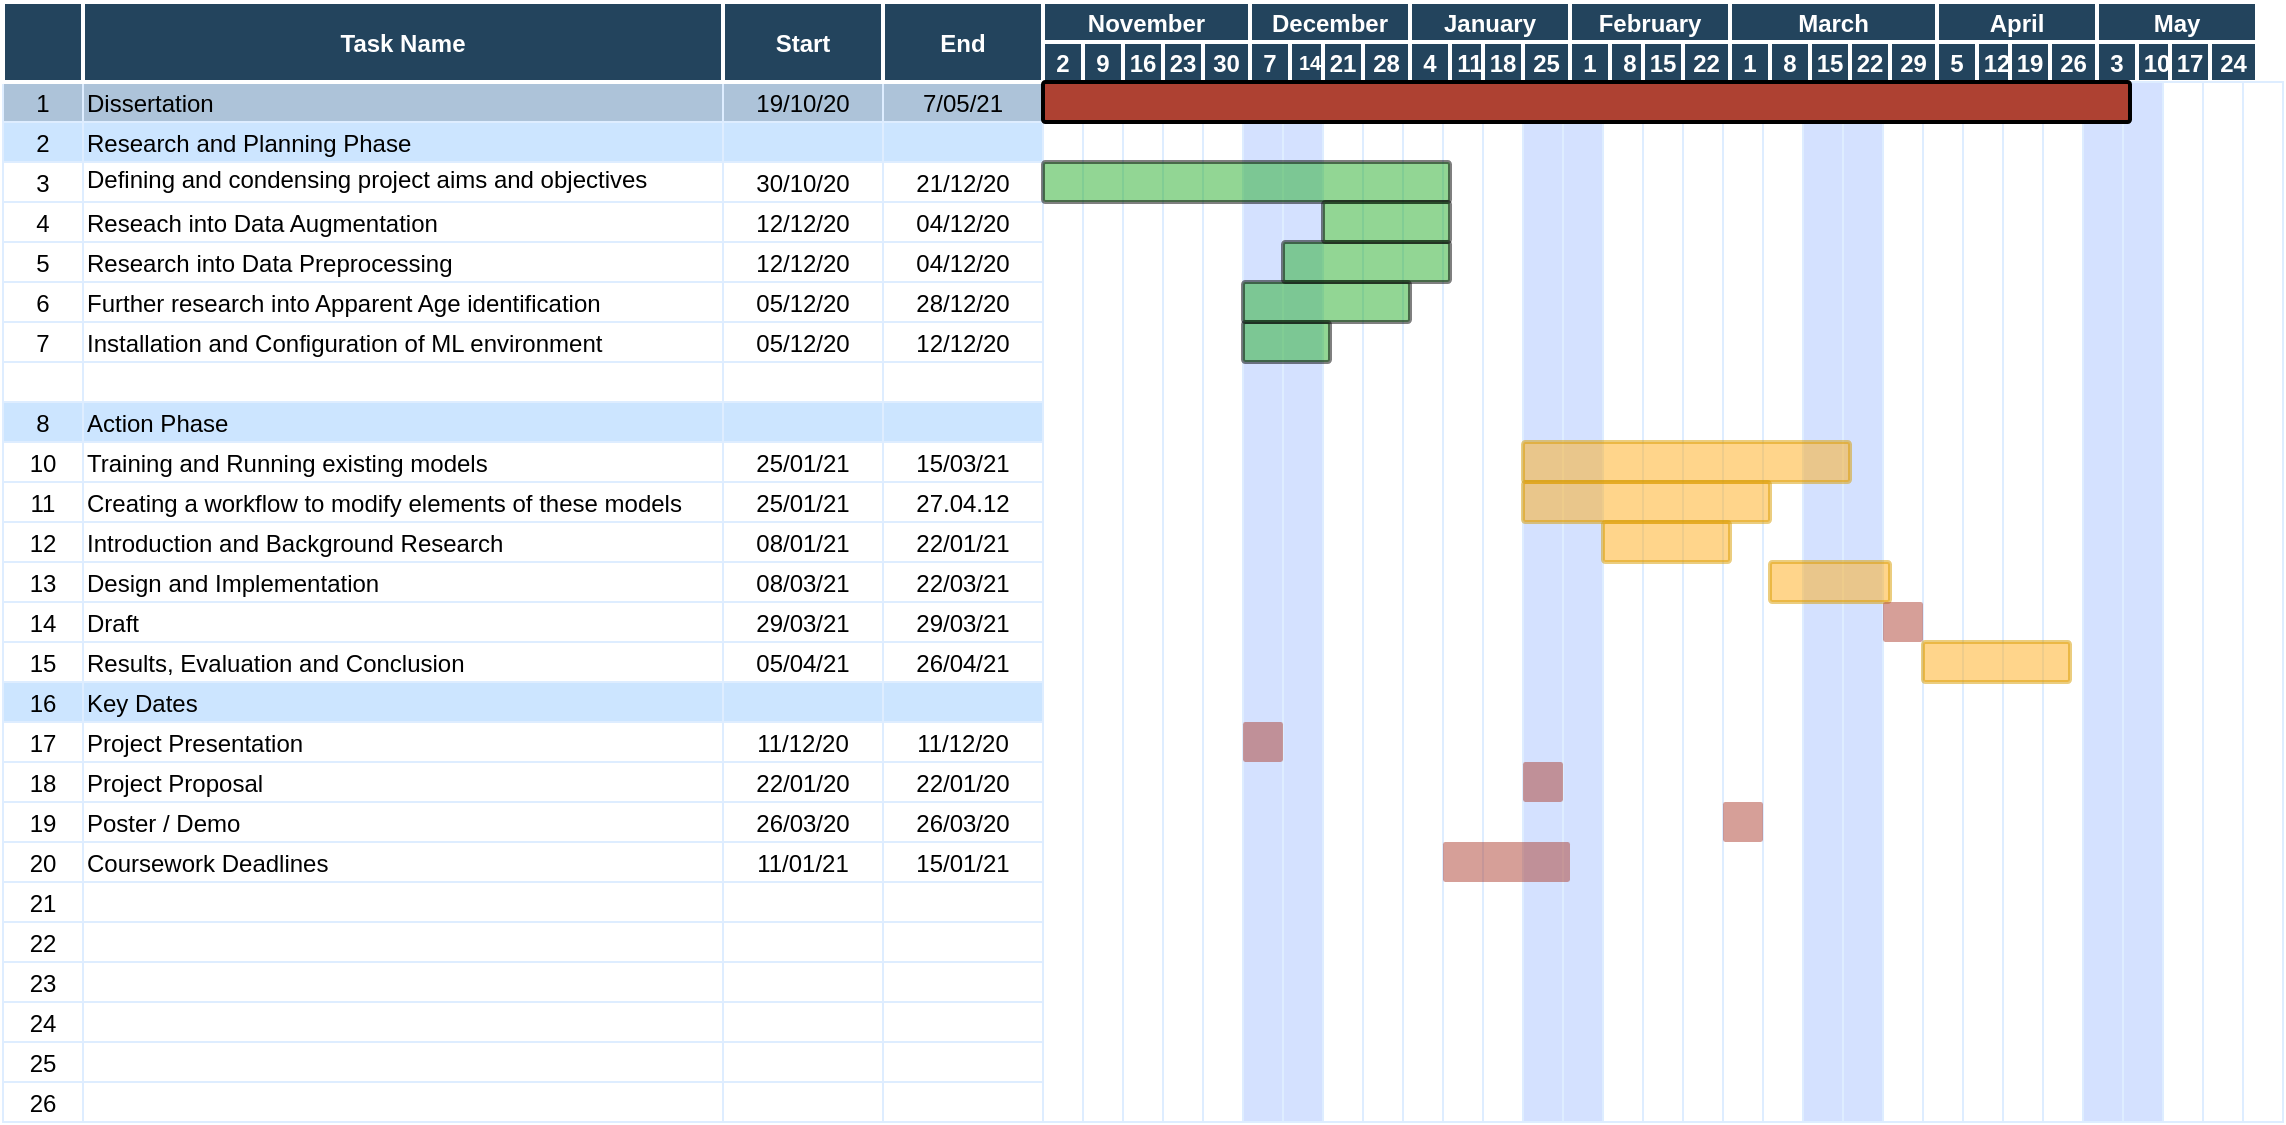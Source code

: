 <mxfile version="13.10.4" type="github">
  <diagram name="Page-1" id="8378b5f6-a2b2-b727-a746-972ab9d02e00">
    <mxGraphModel dx="1422" dy="781" grid="1" gridSize="10" guides="1" tooltips="1" connect="0" arrows="1" fold="1" page="1" pageScale="1.5" pageWidth="1169" pageHeight="827" background="#ffffff" math="0" shadow="0">
      <root>
        <mxCell id="0" />
        <mxCell id="1" parent="0" />
        <mxCell id="rIeb-zv8TYmmCxC6LYO3-326" value="" style="strokeColor=#DEEDFF;fillColor=#D4E1FF" vertex="1" parent="1">
          <mxGeometry x="786.5" y="380.0" width="20" height="520" as="geometry" />
        </mxCell>
        <mxCell id="rIeb-zv8TYmmCxC6LYO3-327" value="" style="strokeColor=#DEEDFF;fillColor=#D4E1FF" vertex="1" parent="1">
          <mxGeometry x="806.5" y="380.0" width="20" height="520" as="geometry" />
        </mxCell>
        <mxCell id="rIeb-zv8TYmmCxC6LYO3-318" value="10" style="fillColor=#23445D;strokeColor=#FFFFFF;strokeWidth=2;fontColor=#FFFFFF;fontStyle=1" vertex="1" parent="1">
          <mxGeometry x="1233.5" y="360.0" width="20" height="20" as="geometry" />
        </mxCell>
        <mxCell id="rIeb-zv8TYmmCxC6LYO3-319" value="17" style="fillColor=#23445D;strokeColor=#FFFFFF;strokeWidth=2;fontColor=#FFFFFF;fontStyle=1" vertex="1" parent="1">
          <mxGeometry x="1250.0" y="360.0" width="20" height="20" as="geometry" />
        </mxCell>
        <mxCell id="rIeb-zv8TYmmCxC6LYO3-320" value="24" style="fillColor=#23445D;strokeColor=#FFFFFF;strokeWidth=2;fontColor=#FFFFFF;fontStyle=1" vertex="1" parent="1">
          <mxGeometry x="1270" y="360" width="23.5" height="20" as="geometry" />
        </mxCell>
        <mxCell id="rIeb-zv8TYmmCxC6LYO3-304" value="22" style="fillColor=#23445D;strokeColor=#FFFFFF;strokeWidth=2;fontColor=#FFFFFF;fontStyle=1" vertex="1" parent="1">
          <mxGeometry x="1006.5" y="360" width="23.5" height="20" as="geometry" />
        </mxCell>
        <mxCell id="rIeb-zv8TYmmCxC6LYO3-306" value="1" style="fillColor=#23445D;strokeColor=#FFFFFF;strokeWidth=2;fontColor=#FFFFFF;fontStyle=1" vertex="1" parent="1">
          <mxGeometry x="1030.0" y="360.0" width="20" height="20" as="geometry" />
        </mxCell>
        <mxCell id="rIeb-zv8TYmmCxC6LYO3-307" value="8" style="fillColor=#23445D;strokeColor=#FFFFFF;strokeWidth=2;fontColor=#FFFFFF;fontStyle=1" vertex="1" parent="1">
          <mxGeometry x="1050.0" y="360.0" width="20" height="20" as="geometry" />
        </mxCell>
        <mxCell id="rIeb-zv8TYmmCxC6LYO3-308" value="15" style="fillColor=#23445D;strokeColor=#FFFFFF;strokeWidth=2;fontColor=#FFFFFF;fontStyle=1" vertex="1" parent="1">
          <mxGeometry x="1070.0" y="360.0" width="20" height="20" as="geometry" />
        </mxCell>
        <mxCell id="rIeb-zv8TYmmCxC6LYO3-309" value="22" style="fillColor=#23445D;strokeColor=#FFFFFF;strokeWidth=2;fontColor=#FFFFFF;fontStyle=1" vertex="1" parent="1">
          <mxGeometry x="1090.0" y="360.0" width="20" height="20" as="geometry" />
        </mxCell>
        <mxCell id="rIeb-zv8TYmmCxC6LYO3-310" value="29" style="fillColor=#23445D;strokeColor=#FFFFFF;strokeWidth=2;fontColor=#FFFFFF;fontStyle=1" vertex="1" parent="1">
          <mxGeometry x="1110" y="360" width="23.5" height="20" as="geometry" />
        </mxCell>
        <mxCell id="rIeb-zv8TYmmCxC6LYO3-312" value="5" style="fillColor=#23445D;strokeColor=#FFFFFF;strokeWidth=2;fontColor=#FFFFFF;fontStyle=1" vertex="1" parent="1">
          <mxGeometry x="1133.5" y="360.0" width="20" height="20" as="geometry" />
        </mxCell>
        <mxCell id="rIeb-zv8TYmmCxC6LYO3-313" value="12" style="fillColor=#23445D;strokeColor=#FFFFFF;strokeWidth=2;fontColor=#FFFFFF;fontStyle=1" vertex="1" parent="1">
          <mxGeometry x="1153.5" y="360.0" width="20" height="20" as="geometry" />
        </mxCell>
        <mxCell id="rIeb-zv8TYmmCxC6LYO3-314" value="19" style="fillColor=#23445D;strokeColor=#FFFFFF;strokeWidth=2;fontColor=#FFFFFF;fontStyle=1" vertex="1" parent="1">
          <mxGeometry x="1170.0" y="360.0" width="20" height="20" as="geometry" />
        </mxCell>
        <mxCell id="rIeb-zv8TYmmCxC6LYO3-315" value="26" style="fillColor=#23445D;strokeColor=#FFFFFF;strokeWidth=2;fontColor=#FFFFFF;fontStyle=1" vertex="1" parent="1">
          <mxGeometry x="1190" y="360" width="23.5" height="20" as="geometry" />
        </mxCell>
        <mxCell id="rIeb-zv8TYmmCxC6LYO3-317" value="3" style="fillColor=#23445D;strokeColor=#FFFFFF;strokeWidth=2;fontColor=#FFFFFF;fontStyle=1" vertex="1" parent="1">
          <mxGeometry x="1213.5" y="360.0" width="20" height="20" as="geometry" />
        </mxCell>
        <mxCell id="rIeb-zv8TYmmCxC6LYO3-288" value="14" style="fillColor=#23445D;strokeColor=#FFFFFF;strokeWidth=2;fontColor=#FFFFFF;fontStyle=1;fontSize=10;" vertex="1" parent="1">
          <mxGeometry x="810" y="360" width="20" height="20" as="geometry" />
        </mxCell>
        <mxCell id="rIeb-zv8TYmmCxC6LYO3-289" value="21" style="fillColor=#23445D;strokeColor=#FFFFFF;strokeWidth=2;fontColor=#FFFFFF;fontStyle=1" vertex="1" parent="1">
          <mxGeometry x="826.5" y="360.0" width="20" height="20" as="geometry" />
        </mxCell>
        <mxCell id="rIeb-zv8TYmmCxC6LYO3-290" value="28" style="fillColor=#23445D;strokeColor=#FFFFFF;strokeWidth=2;fontColor=#FFFFFF;fontStyle=1" vertex="1" parent="1">
          <mxGeometry x="846.5" y="360" width="23.5" height="20" as="geometry" />
        </mxCell>
        <mxCell id="rIeb-zv8TYmmCxC6LYO3-296" value="4" style="fillColor=#23445D;strokeColor=#FFFFFF;strokeWidth=2;fontColor=#FFFFFF;fontStyle=1" vertex="1" parent="1">
          <mxGeometry x="870.0" y="360.0" width="20" height="20" as="geometry" />
        </mxCell>
        <mxCell id="rIeb-zv8TYmmCxC6LYO3-297" value="11" style="fillColor=#23445D;strokeColor=#FFFFFF;strokeWidth=2;fontColor=#FFFFFF;fontStyle=1" vertex="1" parent="1">
          <mxGeometry x="890" y="360" width="20" height="20" as="geometry" />
        </mxCell>
        <mxCell id="rIeb-zv8TYmmCxC6LYO3-298" value="18" style="fillColor=#23445D;strokeColor=#FFFFFF;strokeWidth=2;fontColor=#FFFFFF;fontStyle=1" vertex="1" parent="1">
          <mxGeometry x="906.5" y="360.0" width="20" height="20" as="geometry" />
        </mxCell>
        <mxCell id="rIeb-zv8TYmmCxC6LYO3-299" value="25" style="fillColor=#23445D;strokeColor=#FFFFFF;strokeWidth=2;fontColor=#FFFFFF;fontStyle=1" vertex="1" parent="1">
          <mxGeometry x="926.5" y="360" width="23.5" height="20" as="geometry" />
        </mxCell>
        <mxCell id="rIeb-zv8TYmmCxC6LYO3-301" value="1" style="fillColor=#23445D;strokeColor=#FFFFFF;strokeWidth=2;fontColor=#FFFFFF;fontStyle=1" vertex="1" parent="1">
          <mxGeometry x="950.0" y="360.0" width="20" height="20" as="geometry" />
        </mxCell>
        <mxCell id="rIeb-zv8TYmmCxC6LYO3-302" value="8" style="fillColor=#23445D;strokeColor=#FFFFFF;strokeWidth=2;fontColor=#FFFFFF;fontStyle=1" vertex="1" parent="1">
          <mxGeometry x="970.0" y="360.0" width="20" height="20" as="geometry" />
        </mxCell>
        <mxCell id="rIeb-zv8TYmmCxC6LYO3-303" value="15" style="fillColor=#23445D;strokeColor=#FFFFFF;strokeWidth=2;fontColor=#FFFFFF;fontStyle=1" vertex="1" parent="1">
          <mxGeometry x="986.5" y="360.0" width="20" height="20" as="geometry" />
        </mxCell>
        <mxCell id="rIeb-zv8TYmmCxC6LYO3-287" value="7" style="fillColor=#23445D;strokeColor=#FFFFFF;strokeWidth=2;fontColor=#FFFFFF;fontStyle=1" vertex="1" parent="1">
          <mxGeometry x="790.0" y="360.0" width="20" height="20" as="geometry" />
        </mxCell>
        <mxCell id="63" value="1" style="strokeColor=#DEEDFF;fillColor=#ADC3D9" parent="1" vertex="1">
          <mxGeometry x="166.5" y="380" width="40" height="20" as="geometry" />
        </mxCell>
        <mxCell id="64" value="Dissertation" style="align=left;strokeColor=#DEEDFF;fillColor=#ADC3D9" parent="1" vertex="1">
          <mxGeometry x="206.5" y="380" width="320" height="20" as="geometry" />
        </mxCell>
        <mxCell id="66" value="19/10/20" style="strokeColor=#DEEDFF;fillColor=#ADC3D9" parent="1" vertex="1">
          <mxGeometry x="526.5" y="380" width="80.0" height="20" as="geometry" />
        </mxCell>
        <mxCell id="67" value="7/05/21" style="strokeColor=#DEEDFF;fillColor=#ADC3D9" parent="1" vertex="1">
          <mxGeometry x="606.5" y="380.0" width="80.0" height="20" as="geometry" />
        </mxCell>
        <mxCell id="68" value="" style="strokeColor=#DEEDFF" parent="1" vertex="1">
          <mxGeometry x="686.5" y="380.0" width="20" height="520" as="geometry" />
        </mxCell>
        <mxCell id="69" value="2" style="strokeColor=#DEEDFF;fillColor=#CCE5FF" parent="1" vertex="1">
          <mxGeometry x="166.5" y="400.0" width="40" height="20" as="geometry" />
        </mxCell>
        <mxCell id="70" value="Research and Planning Phase" style="align=left;strokeColor=#DEEDFF;fillColor=#CCE5FF" parent="1" vertex="1">
          <mxGeometry x="206.5" y="400.0" width="320.0" height="20" as="geometry" />
        </mxCell>
        <mxCell id="72" value="" style="strokeColor=#DEEDFF;fillColor=#CCE5FF" parent="1" vertex="1">
          <mxGeometry x="526.5" y="400.0" width="80.0" height="20" as="geometry" />
        </mxCell>
        <mxCell id="73" value="" style="strokeColor=#DEEDFF;fillColor=#CCE5FF" parent="1" vertex="1">
          <mxGeometry x="606.5" y="400.0" width="80.0" height="20" as="geometry" />
        </mxCell>
        <mxCell id="74" value="3" style="strokeColor=#DEEDFF" parent="1" vertex="1">
          <mxGeometry x="166.5" y="420.0" width="40" height="20" as="geometry" />
        </mxCell>
        <mxCell id="75" value="Defining and condensing project aims and objectives&#xa;" style="align=left;strokeColor=#DEEDFF" parent="1" vertex="1">
          <mxGeometry x="206.5" y="420" width="320" height="30" as="geometry" />
        </mxCell>
        <mxCell id="77" value="30/10/20" style="strokeColor=#DEEDFF" parent="1" vertex="1">
          <mxGeometry x="526.5" y="420.0" width="80.0" height="20" as="geometry" />
        </mxCell>
        <mxCell id="78" value="21/12/20" style="strokeColor=#DEEDFF" parent="1" vertex="1">
          <mxGeometry x="606.5" y="420" width="80.0" height="20" as="geometry" />
        </mxCell>
        <mxCell id="79" value="4" style="strokeColor=#DEEDFF" parent="1" vertex="1">
          <mxGeometry x="166.5" y="440.0" width="40" height="20" as="geometry" />
        </mxCell>
        <mxCell id="80" value="Reseach into Data Augmentation" style="align=left;strokeColor=#DEEDFF" parent="1" vertex="1">
          <mxGeometry x="206.5" y="440.0" width="320" height="20" as="geometry" />
        </mxCell>
        <mxCell id="82" value="12/12/20" style="strokeColor=#DEEDFF" parent="1" vertex="1">
          <mxGeometry x="526.5" y="440.0" width="80.0" height="20" as="geometry" />
        </mxCell>
        <mxCell id="83" value="04/12/20" style="strokeColor=#DEEDFF" parent="1" vertex="1">
          <mxGeometry x="606.5" y="440.0" width="80.0" height="20" as="geometry" />
        </mxCell>
        <mxCell id="84" value="5" style="strokeColor=#DEEDFF" parent="1" vertex="1">
          <mxGeometry x="166.5" y="460.0" width="40" height="20" as="geometry" />
        </mxCell>
        <mxCell id="85" value="Research into Data Preprocessing" style="align=left;strokeColor=#DEEDFF" parent="1" vertex="1">
          <mxGeometry x="206.5" y="460.0" width="320.0" height="20" as="geometry" />
        </mxCell>
        <mxCell id="87" value="12/12/20" style="strokeColor=#DEEDFF" parent="1" vertex="1">
          <mxGeometry x="526.5" y="460.0" width="80.0" height="20" as="geometry" />
        </mxCell>
        <mxCell id="88" value="04/12/20" style="strokeColor=#DEEDFF" parent="1" vertex="1">
          <mxGeometry x="606.5" y="460.0" width="80.0" height="20" as="geometry" />
        </mxCell>
        <mxCell id="89" value="6" style="strokeColor=#DEEDFF" parent="1" vertex="1">
          <mxGeometry x="166.5" y="480.0" width="40" height="20" as="geometry" />
        </mxCell>
        <mxCell id="90" value="Further research into Apparent Age identification" style="align=left;strokeColor=#DEEDFF" parent="1" vertex="1">
          <mxGeometry x="206.5" y="480.0" width="320.0" height="20" as="geometry" />
        </mxCell>
        <mxCell id="92" value="05/12/20" style="strokeColor=#DEEDFF" parent="1" vertex="1">
          <mxGeometry x="526.5" y="480.0" width="80.0" height="20" as="geometry" />
        </mxCell>
        <mxCell id="93" value="28/12/20" style="strokeColor=#DEEDFF" parent="1" vertex="1">
          <mxGeometry x="606.5" y="480.0" width="80.0" height="20" as="geometry" />
        </mxCell>
        <mxCell id="94" value="7" style="strokeColor=#DEEDFF" parent="1" vertex="1">
          <mxGeometry x="166.5" y="500.0" width="40" height="20" as="geometry" />
        </mxCell>
        <mxCell id="95" value="Installation and Configuration of ML environment" style="align=left;strokeColor=#DEEDFF" parent="1" vertex="1">
          <mxGeometry x="206.5" y="500.0" width="320.0" height="20" as="geometry" />
        </mxCell>
        <mxCell id="97" value="05/12/20" style="strokeColor=#DEEDFF" parent="1" vertex="1">
          <mxGeometry x="526.5" y="500.0" width="80.0" height="20" as="geometry" />
        </mxCell>
        <mxCell id="98" value="12/12/20" style="strokeColor=#DEEDFF" parent="1" vertex="1">
          <mxGeometry x="606.5" y="500.0" width="80.0" height="20" as="geometry" />
        </mxCell>
        <mxCell id="99" value="" style="strokeColor=#DEEDFF" parent="1" vertex="1">
          <mxGeometry x="166.5" y="520.0" width="40" height="20" as="geometry" />
        </mxCell>
        <mxCell id="100" value="" style="align=left;strokeColor=#DEEDFF" parent="1" vertex="1">
          <mxGeometry x="206.5" y="520.0" width="320.0" height="20" as="geometry" />
        </mxCell>
        <mxCell id="102" value="" style="strokeColor=#DEEDFF" parent="1" vertex="1">
          <mxGeometry x="526.5" y="520.0" width="80.0" height="20" as="geometry" />
        </mxCell>
        <mxCell id="103" value="" style="strokeColor=#DEEDFF" parent="1" vertex="1">
          <mxGeometry x="606.5" y="520.0" width="80.0" height="20" as="geometry" />
        </mxCell>
        <mxCell id="104" value="8" style="strokeColor=#DEEDFF;fillColor=#CCE5FF" parent="1" vertex="1">
          <mxGeometry x="166.5" y="540.0" width="40" height="20" as="geometry" />
        </mxCell>
        <mxCell id="105" value="Action Phase" style="align=left;strokeColor=#DEEDFF;fillColor=#CCE5FF" parent="1" vertex="1">
          <mxGeometry x="206.5" y="540.0" width="320.0" height="20.0" as="geometry" />
        </mxCell>
        <mxCell id="107" value="" style="strokeColor=#DEEDFF;fillColor=#CCE5FF" parent="1" vertex="1">
          <mxGeometry x="526.5" y="540.0" width="80.0" height="20" as="geometry" />
        </mxCell>
        <mxCell id="108" value="" style="strokeColor=#DEEDFF;fillColor=#CCE5FF" parent="1" vertex="1">
          <mxGeometry x="606.5" y="540.0" width="80.0" height="20" as="geometry" />
        </mxCell>
        <mxCell id="109" value="10" style="strokeColor=#DEEDFF" parent="1" vertex="1">
          <mxGeometry x="166.5" y="560.0" width="40" height="20" as="geometry" />
        </mxCell>
        <mxCell id="110" value="Training and Running existing models" style="align=left;strokeColor=#DEEDFF" parent="1" vertex="1">
          <mxGeometry x="206.5" y="560.0" width="320.0" height="20" as="geometry" />
        </mxCell>
        <mxCell id="112" value="25/01/21" style="strokeColor=#DEEDFF" parent="1" vertex="1">
          <mxGeometry x="526.5" y="560.0" width="80.0" height="20" as="geometry" />
        </mxCell>
        <mxCell id="113" value="15/03/21" style="strokeColor=#DEEDFF" parent="1" vertex="1">
          <mxGeometry x="606.5" y="560.0" width="80.0" height="20" as="geometry" />
        </mxCell>
        <mxCell id="114" value="11" style="strokeColor=#DEEDFF" parent="1" vertex="1">
          <mxGeometry x="166.5" y="580.0" width="40" height="20" as="geometry" />
        </mxCell>
        <mxCell id="115" value="Creating a workflow to modify elements of these models" style="align=left;strokeColor=#DEEDFF" parent="1" vertex="1">
          <mxGeometry x="206.5" y="580.0" width="320.0" height="20" as="geometry" />
        </mxCell>
        <mxCell id="117" value="25/01/21" style="strokeColor=#DEEDFF" parent="1" vertex="1">
          <mxGeometry x="526.5" y="580.0" width="80.0" height="20" as="geometry" />
        </mxCell>
        <mxCell id="118" value="27.04.12" style="strokeColor=#DEEDFF" parent="1" vertex="1">
          <mxGeometry x="606.5" y="580.0" width="80.0" height="20" as="geometry" />
        </mxCell>
        <mxCell id="119" value="12" style="strokeColor=#DEEDFF" parent="1" vertex="1">
          <mxGeometry x="166.5" y="600.0" width="40" height="20" as="geometry" />
        </mxCell>
        <mxCell id="120" value="Introduction and Background Research" style="align=left;strokeColor=#DEEDFF" parent="1" vertex="1">
          <mxGeometry x="206.5" y="600.0" width="320" height="20" as="geometry" />
        </mxCell>
        <mxCell id="122" value="08/01/21" style="strokeColor=#DEEDFF" parent="1" vertex="1">
          <mxGeometry x="526.5" y="600.0" width="80.0" height="20" as="geometry" />
        </mxCell>
        <mxCell id="123" value="22/01/21" style="strokeColor=#DEEDFF" parent="1" vertex="1">
          <mxGeometry x="606.5" y="600.0" width="80.0" height="20" as="geometry" />
        </mxCell>
        <mxCell id="124" value="13" style="strokeColor=#DEEDFF" parent="1" vertex="1">
          <mxGeometry x="166.5" y="620.0" width="40" height="20" as="geometry" />
        </mxCell>
        <mxCell id="125" value="Design and Implementation " style="align=left;strokeColor=#DEEDFF" parent="1" vertex="1">
          <mxGeometry x="206.5" y="620.0" width="320" height="20" as="geometry" />
        </mxCell>
        <mxCell id="127" value="08/03/21" style="strokeColor=#DEEDFF" parent="1" vertex="1">
          <mxGeometry x="526.5" y="620.0" width="80.0" height="20" as="geometry" />
        </mxCell>
        <mxCell id="128" value="22/03/21" style="strokeColor=#DEEDFF" parent="1" vertex="1">
          <mxGeometry x="606.5" y="620.0" width="80.0" height="20" as="geometry" />
        </mxCell>
        <mxCell id="129" value="14" style="strokeColor=#DEEDFF" parent="1" vertex="1">
          <mxGeometry x="166.5" y="640.0" width="40" height="20" as="geometry" />
        </mxCell>
        <mxCell id="130" value="Draft" style="align=left;strokeColor=#DEEDFF" parent="1" vertex="1">
          <mxGeometry x="206.5" y="640.0" width="320.0" height="20" as="geometry" />
        </mxCell>
        <mxCell id="132" value="29/03/21" style="strokeColor=#DEEDFF" parent="1" vertex="1">
          <mxGeometry x="526.5" y="640.0" width="80.0" height="20" as="geometry" />
        </mxCell>
        <mxCell id="133" value="29/03/21" style="strokeColor=#DEEDFF" parent="1" vertex="1">
          <mxGeometry x="606.5" y="640.0" width="80.0" height="20" as="geometry" />
        </mxCell>
        <mxCell id="134" value="15" style="strokeColor=#DEEDFF;fillColor=#FFFFFF" parent="1" vertex="1">
          <mxGeometry x="166.5" y="660.0" width="40" height="20" as="geometry" />
        </mxCell>
        <mxCell id="135" value="Results, Evaluation and Conclusion" style="align=left;strokeColor=#DEEDFF;fillColor=#FFFFFF" parent="1" vertex="1">
          <mxGeometry x="206.5" y="660.0" width="320.0" height="20" as="geometry" />
        </mxCell>
        <mxCell id="137" value="05/04/21" style="strokeColor=#DEEDFF;fillColor=#FFFFFF" parent="1" vertex="1">
          <mxGeometry x="526.5" y="660.0" width="80.0" height="20" as="geometry" />
        </mxCell>
        <mxCell id="138" value="26/04/21" style="strokeColor=#DEEDFF;fillColor=#FFFFFF" parent="1" vertex="1">
          <mxGeometry x="606.5" y="660.0" width="80.0" height="20" as="geometry" />
        </mxCell>
        <mxCell id="139" value="16" style="strokeColor=#DEEDFF;fillColor=#CCE5FF" parent="1" vertex="1">
          <mxGeometry x="166.5" y="680.0" width="40" height="20" as="geometry" />
        </mxCell>
        <mxCell id="140" value="Key Dates" style="align=left;strokeColor=#DEEDFF;fillColor=#CCE5FF" parent="1" vertex="1">
          <mxGeometry x="206.5" y="680.0" width="320.0" height="20" as="geometry" />
        </mxCell>
        <mxCell id="142" value="" style="strokeColor=#DEEDFF;fillColor=#CCE5FF" parent="1" vertex="1">
          <mxGeometry x="526.5" y="680.0" width="80.0" height="20" as="geometry" />
        </mxCell>
        <mxCell id="143" value="" style="strokeColor=#DEEDFF;fillColor=#CCE5FF" parent="1" vertex="1">
          <mxGeometry x="606.5" y="680.0" width="80.0" height="20" as="geometry" />
        </mxCell>
        <mxCell id="144" value="17" style="strokeColor=#DEEDFF" parent="1" vertex="1">
          <mxGeometry x="166.5" y="700.0" width="40" height="20" as="geometry" />
        </mxCell>
        <mxCell id="145" value="Project Presentation" style="align=left;strokeColor=#DEEDFF" parent="1" vertex="1">
          <mxGeometry x="206.5" y="700.0" width="320.0" height="20" as="geometry" />
        </mxCell>
        <mxCell id="147" value="11/12/20" style="strokeColor=#DEEDFF" parent="1" vertex="1">
          <mxGeometry x="526.5" y="700.0" width="80.0" height="20" as="geometry" />
        </mxCell>
        <mxCell id="148" value="11/12/20" style="strokeColor=#DEEDFF" parent="1" vertex="1">
          <mxGeometry x="606.5" y="700.0" width="80.0" height="20" as="geometry" />
        </mxCell>
        <mxCell id="149" value="18" style="strokeColor=#DEEDFF" parent="1" vertex="1">
          <mxGeometry x="166.5" y="720.0" width="40" height="20" as="geometry" />
        </mxCell>
        <mxCell id="150" value="Project Proposal" style="align=left;strokeColor=#DEEDFF" parent="1" vertex="1">
          <mxGeometry x="206.5" y="720.0" width="320.0" height="20" as="geometry" />
        </mxCell>
        <mxCell id="152" value="22/01/20" style="strokeColor=#DEEDFF" parent="1" vertex="1">
          <mxGeometry x="526.5" y="720.0" width="80.0" height="20" as="geometry" />
        </mxCell>
        <mxCell id="153" value="22/01/20" style="strokeColor=#DEEDFF" parent="1" vertex="1">
          <mxGeometry x="606.5" y="720.0" width="80.0" height="20" as="geometry" />
        </mxCell>
        <mxCell id="154" value="19" style="strokeColor=#DEEDFF" parent="1" vertex="1">
          <mxGeometry x="166.5" y="740.0" width="40" height="20" as="geometry" />
        </mxCell>
        <mxCell id="155" value="Poster / Demo" style="align=left;strokeColor=#DEEDFF" parent="1" vertex="1">
          <mxGeometry x="206.5" y="740.0" width="320.0" height="20" as="geometry" />
        </mxCell>
        <mxCell id="157" value="26/03/20" style="strokeColor=#DEEDFF" parent="1" vertex="1">
          <mxGeometry x="526.5" y="740.0" width="80.0" height="20" as="geometry" />
        </mxCell>
        <mxCell id="158" value="26/03/20" style="strokeColor=#DEEDFF" parent="1" vertex="1">
          <mxGeometry x="606.5" y="740.0" width="80.0" height="20" as="geometry" />
        </mxCell>
        <mxCell id="159" value="20" style="strokeColor=#DEEDFF" parent="1" vertex="1">
          <mxGeometry x="166.5" y="760.0" width="40" height="20" as="geometry" />
        </mxCell>
        <mxCell id="160" value="Coursework Deadlines" style="align=left;strokeColor=#DEEDFF" parent="1" vertex="1">
          <mxGeometry x="206.5" y="760.0" width="320.0" height="20" as="geometry" />
        </mxCell>
        <mxCell id="162" value="11/01/21" style="strokeColor=#DEEDFF" parent="1" vertex="1">
          <mxGeometry x="526.5" y="760.0" width="80.0" height="20" as="geometry" />
        </mxCell>
        <mxCell id="163" value="15/01/21" style="strokeColor=#DEEDFF" parent="1" vertex="1">
          <mxGeometry x="606.5" y="760.0" width="80.0" height="20" as="geometry" />
        </mxCell>
        <mxCell id="164" value="21" style="strokeColor=#DEEDFF" parent="1" vertex="1">
          <mxGeometry x="166.5" y="780.0" width="40" height="20" as="geometry" />
        </mxCell>
        <mxCell id="165" value="" style="align=left;strokeColor=#DEEDFF" parent="1" vertex="1">
          <mxGeometry x="206.5" y="780.0" width="320.0" height="20" as="geometry" />
        </mxCell>
        <mxCell id="167" value="" style="strokeColor=#DEEDFF" parent="1" vertex="1">
          <mxGeometry x="526.5" y="780.0" width="80.0" height="20" as="geometry" />
        </mxCell>
        <mxCell id="168" value="" style="strokeColor=#DEEDFF" parent="1" vertex="1">
          <mxGeometry x="606.5" y="780.0" width="80.0" height="20" as="geometry" />
        </mxCell>
        <mxCell id="169" value="22" style="strokeColor=#DEEDFF" parent="1" vertex="1">
          <mxGeometry x="166.5" y="800.0" width="40" height="20" as="geometry" />
        </mxCell>
        <mxCell id="170" value="" style="align=left;strokeColor=#DEEDFF" parent="1" vertex="1">
          <mxGeometry x="206.5" y="800.0" width="320.0" height="20" as="geometry" />
        </mxCell>
        <mxCell id="172" value="" style="strokeColor=#DEEDFF" parent="1" vertex="1">
          <mxGeometry x="526.5" y="800.0" width="80.0" height="20" as="geometry" />
        </mxCell>
        <mxCell id="173" value="" style="strokeColor=#DEEDFF" parent="1" vertex="1">
          <mxGeometry x="606.5" y="800.0" width="80.0" height="20" as="geometry" />
        </mxCell>
        <mxCell id="174" value="23" style="strokeColor=#DEEDFF" parent="1" vertex="1">
          <mxGeometry x="166.5" y="820.0" width="40" height="20" as="geometry" />
        </mxCell>
        <mxCell id="175" value="" style="align=left;strokeColor=#DEEDFF" parent="1" vertex="1">
          <mxGeometry x="206.5" y="820.0" width="320.0" height="20" as="geometry" />
        </mxCell>
        <mxCell id="177" value="" style="strokeColor=#DEEDFF" parent="1" vertex="1">
          <mxGeometry x="526.5" y="820.0" width="80.0" height="20" as="geometry" />
        </mxCell>
        <mxCell id="178" value="" style="strokeColor=#DEEDFF" parent="1" vertex="1">
          <mxGeometry x="606.5" y="820.0" width="80.0" height="20" as="geometry" />
        </mxCell>
        <mxCell id="179" value="24" style="strokeColor=#DEEDFF" parent="1" vertex="1">
          <mxGeometry x="166.5" y="840.0" width="40" height="20" as="geometry" />
        </mxCell>
        <mxCell id="180" value="" style="align=left;strokeColor=#DEEDFF" parent="1" vertex="1">
          <mxGeometry x="206.5" y="840.0" width="320.0" height="20" as="geometry" />
        </mxCell>
        <mxCell id="182" value="" style="strokeColor=#DEEDFF" parent="1" vertex="1">
          <mxGeometry x="526.5" y="840.0" width="80.0" height="20" as="geometry" />
        </mxCell>
        <mxCell id="183" value="" style="strokeColor=#DEEDFF" parent="1" vertex="1">
          <mxGeometry x="606.5" y="840.0" width="80.0" height="20" as="geometry" />
        </mxCell>
        <mxCell id="184" value="25" style="strokeColor=#DEEDFF" parent="1" vertex="1">
          <mxGeometry x="166.5" y="860.0" width="40" height="20" as="geometry" />
        </mxCell>
        <mxCell id="185" value="" style="align=left;strokeColor=#DEEDFF" parent="1" vertex="1">
          <mxGeometry x="206.5" y="860.0" width="320.0" height="20" as="geometry" />
        </mxCell>
        <mxCell id="187" value="" style="strokeColor=#DEEDFF" parent="1" vertex="1">
          <mxGeometry x="526.5" y="860.0" width="80.0" height="20" as="geometry" />
        </mxCell>
        <mxCell id="188" value="" style="strokeColor=#DEEDFF" parent="1" vertex="1">
          <mxGeometry x="606.5" y="860.0" width="80.0" height="20" as="geometry" />
        </mxCell>
        <mxCell id="189" value="26" style="strokeColor=#DEEDFF" parent="1" vertex="1">
          <mxGeometry x="166.5" y="880.0" width="40" height="20" as="geometry" />
        </mxCell>
        <mxCell id="190" value="" style="align=left;strokeColor=#DEEDFF" parent="1" vertex="1">
          <mxGeometry x="206.5" y="880.0" width="320.0" height="20" as="geometry" />
        </mxCell>
        <mxCell id="192" value="" style="strokeColor=#DEEDFF" parent="1" vertex="1">
          <mxGeometry x="526.5" y="880.0" width="80.0" height="20" as="geometry" />
        </mxCell>
        <mxCell id="193" value="" style="strokeColor=#DEEDFF" parent="1" vertex="1">
          <mxGeometry x="606.5" y="880.0" width="80.0" height="20" as="geometry" />
        </mxCell>
        <mxCell id="194" value="" style="strokeColor=#DEEDFF" parent="1" vertex="1">
          <mxGeometry x="706.5" y="380.0" width="20" height="520" as="geometry" />
        </mxCell>
        <mxCell id="195" value="" style="strokeColor=#DEEDFF" parent="1" vertex="1">
          <mxGeometry x="726.5" y="380.0" width="20" height="520" as="geometry" />
        </mxCell>
        <mxCell id="196" value="" style="strokeColor=#DEEDFF" parent="1" vertex="1">
          <mxGeometry x="746.5" y="380.0" width="20" height="520" as="geometry" />
        </mxCell>
        <mxCell id="197" value="" style="strokeColor=#DEEDFF" parent="1" vertex="1">
          <mxGeometry x="766.5" y="380.0" width="20" height="520" as="geometry" />
        </mxCell>
        <mxCell id="200" value="" style="strokeColor=#DEEDFF" parent="1" vertex="1">
          <mxGeometry x="826.5" y="380.0" width="20" height="520" as="geometry" />
        </mxCell>
        <mxCell id="201" value="" style="strokeColor=#DEEDFF" parent="1" vertex="1">
          <mxGeometry x="846.5" y="380.0" width="20" height="520" as="geometry" />
        </mxCell>
        <mxCell id="202" value="" style="strokeColor=#DEEDFF" parent="1" vertex="1">
          <mxGeometry x="866.5" y="380.0" width="20" height="520" as="geometry" />
        </mxCell>
        <mxCell id="203" value="" style="strokeColor=#DEEDFF" parent="1" vertex="1">
          <mxGeometry x="886.5" y="380.0" width="20" height="520" as="geometry" />
        </mxCell>
        <mxCell id="204" value="" style="strokeColor=#DEEDFF" parent="1" vertex="1">
          <mxGeometry x="906.5" y="380.0" width="20" height="520" as="geometry" />
        </mxCell>
        <mxCell id="205" value="" style="strokeColor=#DEEDFF;fillColor=#D4E1FF" parent="1" vertex="1">
          <mxGeometry x="926.5" y="380.0" width="20" height="520" as="geometry" />
        </mxCell>
        <mxCell id="206" value="" style="strokeColor=#DEEDFF;fillColor=#D4E1FF" parent="1" vertex="1">
          <mxGeometry x="946.5" y="380.0" width="20" height="520" as="geometry" />
        </mxCell>
        <mxCell id="207" value="" style="strokeColor=#DEEDFF" parent="1" vertex="1">
          <mxGeometry x="966.5" y="380.0" width="20" height="520" as="geometry" />
        </mxCell>
        <mxCell id="208" value="" style="strokeColor=#DEEDFF" parent="1" vertex="1">
          <mxGeometry x="986.5" y="380.0" width="20" height="520" as="geometry" />
        </mxCell>
        <mxCell id="209" value="" style="strokeColor=#DEEDFF" parent="1" vertex="1">
          <mxGeometry x="1006.5" y="380.0" width="20" height="520" as="geometry" />
        </mxCell>
        <mxCell id="210" value="" style="strokeColor=#DEEDFF" parent="1" vertex="1">
          <mxGeometry x="1026.5" y="380.0" width="20" height="520" as="geometry" />
        </mxCell>
        <mxCell id="211" value="" style="strokeColor=#DEEDFF" parent="1" vertex="1">
          <mxGeometry x="1046.5" y="380.0" width="20" height="520" as="geometry" />
        </mxCell>
        <mxCell id="212" value="" style="strokeColor=#DEEDFF;fillColor=#D4E1FF" parent="1" vertex="1">
          <mxGeometry x="1066.5" y="380.0" width="20" height="520" as="geometry" />
        </mxCell>
        <mxCell id="213" value="" style="strokeColor=#DEEDFF;fillColor=#D4E1FF" parent="1" vertex="1">
          <mxGeometry x="1086.5" y="380.0" width="20" height="520" as="geometry" />
        </mxCell>
        <mxCell id="214" value="" style="strokeColor=#DEEDFF" parent="1" vertex="1">
          <mxGeometry x="1106.5" y="380.0" width="20" height="520" as="geometry" />
        </mxCell>
        <mxCell id="215" value="" style="strokeColor=#DEEDFF" parent="1" vertex="1">
          <mxGeometry x="1126.5" y="380.0" width="20" height="520" as="geometry" />
        </mxCell>
        <mxCell id="216" value="" style="strokeColor=#DEEDFF" parent="1" vertex="1">
          <mxGeometry x="1146.5" y="380.0" width="20" height="520" as="geometry" />
        </mxCell>
        <mxCell id="217" value="" style="strokeColor=#DEEDFF" parent="1" vertex="1">
          <mxGeometry x="1166.5" y="380.0" width="20" height="520" as="geometry" />
        </mxCell>
        <mxCell id="218" value="" style="strokeColor=#DEEDFF" parent="1" vertex="1">
          <mxGeometry x="1186.5" y="380.0" width="20" height="520" as="geometry" />
        </mxCell>
        <mxCell id="219" value="" style="strokeColor=#DEEDFF;fillColor=#D4E1FF" parent="1" vertex="1">
          <mxGeometry x="1206.5" y="380.0" width="20" height="520" as="geometry" />
        </mxCell>
        <mxCell id="220" value="" style="strokeColor=#DEEDFF;fillColor=#D4E1FF" parent="1" vertex="1">
          <mxGeometry x="1226.5" y="380.0" width="20" height="520" as="geometry" />
        </mxCell>
        <mxCell id="221" value="" style="strokeColor=#DEEDFF" parent="1" vertex="1">
          <mxGeometry x="1246.5" y="380.0" width="20" height="520" as="geometry" />
        </mxCell>
        <mxCell id="222" value="" style="strokeColor=#DEEDFF" parent="1" vertex="1">
          <mxGeometry x="1266.5" y="380.0" width="20" height="520" as="geometry" />
        </mxCell>
        <mxCell id="223" value="" style="strokeColor=#DEEDFF" parent="1" vertex="1">
          <mxGeometry x="1286.5" y="380.0" width="20" height="520" as="geometry" />
        </mxCell>
        <mxCell id="2" value="Task Name" style="fillColor=#23445D;strokeColor=#FFFFFF;strokeWidth=2;fontColor=#FFFFFF;fontStyle=1" parent="1" vertex="1">
          <mxGeometry x="206.5" y="340" width="320" height="40" as="geometry" />
        </mxCell>
        <mxCell id="3" value="" style="fillColor=#23445D;strokeColor=#FFFFFF;strokeWidth=2;fontColor=#FFFFFF;fontStyle=1" parent="1" vertex="1">
          <mxGeometry x="166.5" y="340" width="40" height="40" as="geometry" />
        </mxCell>
        <mxCell id="4" value="November" style="fillColor=#23445D;strokeColor=#FFFFFF;strokeWidth=2;fontColor=#FFFFFF;fontStyle=1" parent="1" vertex="1">
          <mxGeometry x="686.5" y="340" width="103.5" height="20" as="geometry" />
        </mxCell>
        <mxCell id="5" value="2" style="fillColor=#23445D;strokeColor=#FFFFFF;strokeWidth=2;fontColor=#FFFFFF;fontStyle=1" parent="1" vertex="1">
          <mxGeometry x="686.5" y="360.0" width="20" height="20" as="geometry" />
        </mxCell>
        <mxCell id="6" value="9" style="fillColor=#23445D;strokeColor=#FFFFFF;strokeWidth=2;fontColor=#FFFFFF;fontStyle=1" parent="1" vertex="1">
          <mxGeometry x="706.5" y="360.0" width="20" height="20" as="geometry" />
        </mxCell>
        <mxCell id="7" value="16" style="fillColor=#23445D;strokeColor=#FFFFFF;strokeWidth=2;fontColor=#FFFFFF;fontStyle=1" parent="1" vertex="1">
          <mxGeometry x="726.5" y="360.0" width="20" height="20" as="geometry" />
        </mxCell>
        <mxCell id="8" value="23" style="fillColor=#23445D;strokeColor=#FFFFFF;strokeWidth=2;fontColor=#FFFFFF;fontStyle=1" parent="1" vertex="1">
          <mxGeometry x="746.5" y="360.0" width="20" height="20" as="geometry" />
        </mxCell>
        <mxCell id="9" value="30" style="fillColor=#23445D;strokeColor=#FFFFFF;strokeWidth=2;fontColor=#FFFFFF;fontStyle=1" parent="1" vertex="1">
          <mxGeometry x="766.5" y="360" width="23.5" height="20" as="geometry" />
        </mxCell>
        <mxCell id="13" value="Start" style="fillColor=#23445D;strokeColor=#FFFFFF;strokeWidth=2;fontColor=#FFFFFF;fontStyle=1" parent="1" vertex="1">
          <mxGeometry x="526.5" y="340.0" width="80.0" height="40.0" as="geometry" />
        </mxCell>
        <mxCell id="14" value="End" style="fillColor=#23445D;strokeColor=#FFFFFF;strokeWidth=2;fontColor=#FFFFFF;fontStyle=1" parent="1" vertex="1">
          <mxGeometry x="606.5" y="340.0" width="80.0" height="40.0" as="geometry" />
        </mxCell>
        <mxCell id="244" value="" style="shape=mxgraph.flowchart.process;strokeWidth=2;opacity=50;fillColor=#26AE2B;" parent="1" vertex="1">
          <mxGeometry x="686.5" y="420" width="203.5" height="20" as="geometry" />
        </mxCell>
        <mxCell id="254" value="" style="shape=mxgraph.flowchart.process;fillColor=#AE4132;strokeColor=#000000;strokeWidth=2;opacity=100" parent="1" vertex="1">
          <mxGeometry x="686.5" y="380" width="543.5" height="20" as="geometry" />
        </mxCell>
        <mxCell id="rIeb-zv8TYmmCxC6LYO3-286" value="December" style="fillColor=#23445D;strokeColor=#FFFFFF;strokeWidth=2;fontColor=#FFFFFF;fontStyle=1" vertex="1" parent="1">
          <mxGeometry x="790" y="340" width="80" height="20" as="geometry" />
        </mxCell>
        <mxCell id="rIeb-zv8TYmmCxC6LYO3-295" value="January" style="fillColor=#23445D;strokeColor=#FFFFFF;strokeWidth=2;fontColor=#FFFFFF;fontStyle=1" vertex="1" parent="1">
          <mxGeometry x="870" y="340" width="80" height="20" as="geometry" />
        </mxCell>
        <mxCell id="rIeb-zv8TYmmCxC6LYO3-300" value="February" style="fillColor=#23445D;strokeColor=#FFFFFF;strokeWidth=2;fontColor=#FFFFFF;fontStyle=1" vertex="1" parent="1">
          <mxGeometry x="950" y="340" width="80" height="20" as="geometry" />
        </mxCell>
        <mxCell id="rIeb-zv8TYmmCxC6LYO3-305" value="March" style="fillColor=#23445D;strokeColor=#FFFFFF;strokeWidth=2;fontColor=#FFFFFF;fontStyle=1" vertex="1" parent="1">
          <mxGeometry x="1030" y="340" width="103.5" height="20" as="geometry" />
        </mxCell>
        <mxCell id="rIeb-zv8TYmmCxC6LYO3-311" value="April" style="fillColor=#23445D;strokeColor=#FFFFFF;strokeWidth=2;fontColor=#FFFFFF;fontStyle=1" vertex="1" parent="1">
          <mxGeometry x="1133.5" y="340" width="80" height="20" as="geometry" />
        </mxCell>
        <mxCell id="rIeb-zv8TYmmCxC6LYO3-316" value="May" style="fillColor=#23445D;strokeColor=#FFFFFF;strokeWidth=2;fontColor=#FFFFFF;fontStyle=1" vertex="1" parent="1">
          <mxGeometry x="1213.5" y="340" width="80" height="20" as="geometry" />
        </mxCell>
        <mxCell id="rIeb-zv8TYmmCxC6LYO3-325" value="" style="shape=mxgraph.flowchart.process;fillColor=#AE4132;strokeColor=none;strokeWidth=2;opacity=50" vertex="1" parent="1">
          <mxGeometry x="926.5" y="720" width="20" height="20" as="geometry" />
        </mxCell>
        <mxCell id="262" value="" style="shape=mxgraph.flowchart.process;fillColor=#AE4132;strokeColor=none;strokeWidth=2;opacity=50" parent="1" vertex="1">
          <mxGeometry x="786.5" y="700" width="20" height="20" as="geometry" />
        </mxCell>
        <mxCell id="rIeb-zv8TYmmCxC6LYO3-328" value="" style="shape=mxgraph.flowchart.process;fillColor=#AE4132;strokeColor=none;strokeWidth=2;opacity=50" vertex="1" parent="1">
          <mxGeometry x="1026.5" y="740" width="20" height="20" as="geometry" />
        </mxCell>
        <mxCell id="rIeb-zv8TYmmCxC6LYO3-330" value="" style="shape=mxgraph.flowchart.process;strokeWidth=2;opacity=50;fillColor=#26AE2B;" vertex="1" parent="1">
          <mxGeometry x="786.5" y="500" width="43.5" height="20" as="geometry" />
        </mxCell>
        <mxCell id="rIeb-zv8TYmmCxC6LYO3-331" value="" style="shape=mxgraph.flowchart.process;strokeWidth=2;opacity=50;fillColor=#26AE2B;" vertex="1" parent="1">
          <mxGeometry x="786.5" y="480" width="83.5" height="20" as="geometry" />
        </mxCell>
        <mxCell id="rIeb-zv8TYmmCxC6LYO3-332" value="" style="shape=mxgraph.flowchart.process;strokeWidth=2;opacity=50;fillColor=#26AE2B;" vertex="1" parent="1">
          <mxGeometry x="806.5" y="460" width="83.5" height="20" as="geometry" />
        </mxCell>
        <mxCell id="rIeb-zv8TYmmCxC6LYO3-333" value="" style="shape=mxgraph.flowchart.process;strokeWidth=2;opacity=50;fillColor=#26AE2B;" vertex="1" parent="1">
          <mxGeometry x="826.5" y="440" width="63.5" height="20" as="geometry" />
        </mxCell>
        <mxCell id="rIeb-zv8TYmmCxC6LYO3-334" value="" style="shape=mxgraph.flowchart.process;strokeWidth=2;opacity=50;strokeColor=#d79b00;fillColor=#FFAB19;" vertex="1" parent="1">
          <mxGeometry x="926.5" y="560" width="163.5" height="20" as="geometry" />
        </mxCell>
        <mxCell id="rIeb-zv8TYmmCxC6LYO3-335" value="" style="shape=mxgraph.flowchart.process;strokeWidth=2;opacity=50;strokeColor=#d79b00;fillColor=#FFAB19;" vertex="1" parent="1">
          <mxGeometry x="926.5" y="580" width="123.5" height="20" as="geometry" />
        </mxCell>
        <mxCell id="rIeb-zv8TYmmCxC6LYO3-336" value="" style="shape=mxgraph.flowchart.process;strokeWidth=2;opacity=50;strokeColor=#d79b00;fillColor=#FFAB19;" vertex="1" parent="1">
          <mxGeometry x="966.5" y="600" width="63.5" height="20" as="geometry" />
        </mxCell>
        <mxCell id="rIeb-zv8TYmmCxC6LYO3-337" value="" style="shape=mxgraph.flowchart.process;strokeWidth=2;opacity=50;strokeColor=#d79b00;fillColor=#FFAB19;" vertex="1" parent="1">
          <mxGeometry x="1050" y="620" width="60" height="20" as="geometry" />
        </mxCell>
        <mxCell id="rIeb-zv8TYmmCxC6LYO3-338" value="" style="shape=mxgraph.flowchart.process;fillColor=#AE4132;strokeColor=none;strokeWidth=2;opacity=50" vertex="1" parent="1">
          <mxGeometry x="1106.5" y="640" width="20" height="20" as="geometry" />
        </mxCell>
        <mxCell id="rIeb-zv8TYmmCxC6LYO3-340" value="" style="shape=mxgraph.flowchart.process;strokeWidth=2;opacity=50;strokeColor=#d79b00;fillColor=#FFAB19;" vertex="1" parent="1">
          <mxGeometry x="1126.5" y="660" width="73.5" height="20" as="geometry" />
        </mxCell>
        <mxCell id="rIeb-zv8TYmmCxC6LYO3-341" value="" style="shape=mxgraph.flowchart.process;fillColor=#AE4132;strokeColor=none;strokeWidth=2;opacity=50" vertex="1" parent="1">
          <mxGeometry x="886.5" y="760" width="63.5" height="20" as="geometry" />
        </mxCell>
        <mxCell id="rIeb-zv8TYmmCxC6LYO3-343" value="05/12/20" style="strokeColor=#DEEDFF" vertex="1" parent="1">
          <mxGeometry x="526.5" y="500.0" width="80.0" height="20" as="geometry" />
        </mxCell>
      </root>
    </mxGraphModel>
  </diagram>
</mxfile>
